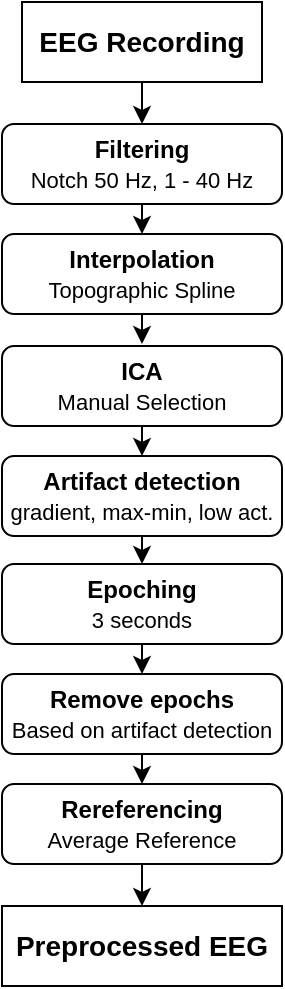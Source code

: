 <mxfile version="21.3.2" type="device">
  <diagram name="Page-1" id="tdHfhGkceOlnEOxhdrvR">
    <mxGraphModel dx="1290" dy="549" grid="1" gridSize="10" guides="1" tooltips="1" connect="1" arrows="1" fold="1" page="1" pageScale="1" pageWidth="827" pageHeight="1169" math="0" shadow="0">
      <root>
        <mxCell id="0" />
        <mxCell id="1" parent="0" />
        <mxCell id="18uUIX6qp5ZnSjJOQlHz-3" style="edgeStyle=orthogonalEdgeStyle;rounded=0;orthogonalLoop=1;jettySize=auto;html=1;exitX=0.5;exitY=1;exitDx=0;exitDy=0;entryX=0.5;entryY=0;entryDx=0;entryDy=0;" parent="1" source="n_QromgMuCSa9XtbqKkX-1" target="n_QromgMuCSa9XtbqKkX-2" edge="1">
          <mxGeometry relative="1" as="geometry" />
        </mxCell>
        <mxCell id="n_QromgMuCSa9XtbqKkX-1" value="&lt;font style=&quot;font-size: 14px;&quot;&gt;&lt;b&gt;EEG Recording&lt;/b&gt;&lt;/font&gt;" style="rounded=0;whiteSpace=wrap;html=1;shadow=0;" parent="1" vertex="1">
          <mxGeometry x="60" y="69" width="120" height="40" as="geometry" />
        </mxCell>
        <mxCell id="18uUIX6qp5ZnSjJOQlHz-4" style="edgeStyle=orthogonalEdgeStyle;rounded=0;orthogonalLoop=1;jettySize=auto;html=1;exitX=0.5;exitY=1;exitDx=0;exitDy=0;entryX=0.5;entryY=0;entryDx=0;entryDy=0;" parent="1" source="n_QromgMuCSa9XtbqKkX-2" target="n_QromgMuCSa9XtbqKkX-3" edge="1">
          <mxGeometry relative="1" as="geometry" />
        </mxCell>
        <mxCell id="n_QromgMuCSa9XtbqKkX-2" value="&lt;b&gt;Filtering&lt;/b&gt;&lt;font style=&quot;font-size: 6px;&quot;&gt;&lt;br&gt;&lt;/font&gt;&lt;font style=&quot;font-size: 11px;&quot;&gt;Notch 50 Hz, 1 - 40 Hz&lt;/font&gt;" style="rounded=1;whiteSpace=wrap;html=1;" parent="1" vertex="1">
          <mxGeometry x="50" y="130" width="140" height="40" as="geometry" />
        </mxCell>
        <mxCell id="u-dPwYeuE6uW2vute9ss-4" style="edgeStyle=orthogonalEdgeStyle;rounded=0;orthogonalLoop=1;jettySize=auto;html=1;exitX=0.5;exitY=1;exitDx=0;exitDy=0;" edge="1" parent="1" source="n_QromgMuCSa9XtbqKkX-3">
          <mxGeometry relative="1" as="geometry">
            <mxPoint x="120" y="240" as="targetPoint" />
          </mxGeometry>
        </mxCell>
        <mxCell id="n_QromgMuCSa9XtbqKkX-3" value="&lt;b&gt;Interpolation&lt;/b&gt;&lt;font style=&quot;font-size: 6px;&quot;&gt;&lt;br&gt;&lt;/font&gt;&lt;font style=&quot;font-size: 11px;&quot;&gt;Topographic Spline&lt;/font&gt;" style="rounded=1;whiteSpace=wrap;html=1;" parent="1" vertex="1">
          <mxGeometry x="50" y="185" width="140" height="40" as="geometry" />
        </mxCell>
        <mxCell id="18uUIX6qp5ZnSjJOQlHz-7" style="edgeStyle=orthogonalEdgeStyle;rounded=0;orthogonalLoop=1;jettySize=auto;html=1;exitX=0.5;exitY=1;exitDx=0;exitDy=0;entryX=0.5;entryY=0;entryDx=0;entryDy=0;" parent="1" source="n_QromgMuCSa9XtbqKkX-4" target="n_QromgMuCSa9XtbqKkX-5" edge="1">
          <mxGeometry relative="1" as="geometry" />
        </mxCell>
        <mxCell id="n_QromgMuCSa9XtbqKkX-4" value="&lt;b&gt;ICA&lt;/b&gt;&lt;font style=&quot;font-size: 6px;&quot;&gt;&lt;br&gt;&lt;/font&gt;&lt;font style=&quot;font-size: 11px;&quot;&gt;Manual Selection&lt;/font&gt;" style="rounded=1;whiteSpace=wrap;html=1;" parent="1" vertex="1">
          <mxGeometry x="50" y="241" width="140" height="40" as="geometry" />
        </mxCell>
        <mxCell id="18uUIX6qp5ZnSjJOQlHz-8" style="edgeStyle=orthogonalEdgeStyle;rounded=0;orthogonalLoop=1;jettySize=auto;html=1;exitX=0.5;exitY=1;exitDx=0;exitDy=0;entryX=0.5;entryY=0;entryDx=0;entryDy=0;" parent="1" source="n_QromgMuCSa9XtbqKkX-5" target="n_QromgMuCSa9XtbqKkX-6" edge="1">
          <mxGeometry relative="1" as="geometry" />
        </mxCell>
        <mxCell id="n_QromgMuCSa9XtbqKkX-5" value="&lt;b&gt;Artifact detection&lt;/b&gt;&lt;font style=&quot;font-size: 6px;&quot;&gt;&lt;br&gt;&lt;/font&gt;&lt;font style=&quot;font-size: 11px;&quot;&gt;gradient, max-min, low act.&lt;/font&gt;" style="rounded=1;whiteSpace=wrap;html=1;" parent="1" vertex="1">
          <mxGeometry x="50" y="296" width="140" height="40" as="geometry" />
        </mxCell>
        <mxCell id="18uUIX6qp5ZnSjJOQlHz-9" style="edgeStyle=orthogonalEdgeStyle;rounded=0;orthogonalLoop=1;jettySize=auto;html=1;exitX=0.5;exitY=1;exitDx=0;exitDy=0;entryX=0.5;entryY=0;entryDx=0;entryDy=0;" parent="1" source="n_QromgMuCSa9XtbqKkX-6" target="n_QromgMuCSa9XtbqKkX-7" edge="1">
          <mxGeometry relative="1" as="geometry" />
        </mxCell>
        <mxCell id="n_QromgMuCSa9XtbqKkX-6" value="&lt;b&gt;Epoching&lt;/b&gt;&lt;font style=&quot;font-size: 6px;&quot;&gt;&lt;br&gt;&lt;/font&gt;&lt;font style=&quot;font-size: 11px;&quot;&gt;3 seconds&lt;/font&gt;" style="rounded=1;whiteSpace=wrap;html=1;" parent="1" vertex="1">
          <mxGeometry x="50" y="350" width="140" height="40" as="geometry" />
        </mxCell>
        <mxCell id="18uUIX6qp5ZnSjJOQlHz-10" style="edgeStyle=orthogonalEdgeStyle;rounded=0;orthogonalLoop=1;jettySize=auto;html=1;exitX=0.5;exitY=1;exitDx=0;exitDy=0;entryX=0.5;entryY=0;entryDx=0;entryDy=0;" parent="1" source="n_QromgMuCSa9XtbqKkX-7" target="n_QromgMuCSa9XtbqKkX-8" edge="1">
          <mxGeometry relative="1" as="geometry" />
        </mxCell>
        <mxCell id="n_QromgMuCSa9XtbqKkX-7" value="&lt;b&gt;Remove epochs&lt;/b&gt;&lt;font style=&quot;font-size: 6px;&quot;&gt;&lt;br&gt;&lt;/font&gt;&lt;font style=&quot;font-size: 11px;&quot;&gt;Based on artifact detection&lt;/font&gt;" style="rounded=1;whiteSpace=wrap;html=1;" parent="1" vertex="1">
          <mxGeometry x="50" y="405" width="140" height="40" as="geometry" />
        </mxCell>
        <mxCell id="u-dPwYeuE6uW2vute9ss-3" style="edgeStyle=orthogonalEdgeStyle;rounded=0;orthogonalLoop=1;jettySize=auto;html=1;exitX=0.5;exitY=1;exitDx=0;exitDy=0;entryX=0.5;entryY=0;entryDx=0;entryDy=0;" edge="1" parent="1" source="n_QromgMuCSa9XtbqKkX-8" target="18uUIX6qp5ZnSjJOQlHz-13">
          <mxGeometry relative="1" as="geometry" />
        </mxCell>
        <mxCell id="n_QromgMuCSa9XtbqKkX-8" value="&lt;b&gt;Rereferencing&lt;/b&gt;&lt;font style=&quot;font-size: 6px;&quot;&gt;&lt;br&gt;&lt;/font&gt;&lt;font style=&quot;font-size: 11px;&quot;&gt;Average Reference&lt;/font&gt;" style="rounded=1;whiteSpace=wrap;html=1;" parent="1" vertex="1">
          <mxGeometry x="50" y="460" width="140" height="40" as="geometry" />
        </mxCell>
        <mxCell id="18uUIX6qp5ZnSjJOQlHz-13" value="&lt;font style=&quot;font-size: 14px;&quot;&gt;&lt;b&gt;Preprocessed EEG&lt;/b&gt;&lt;/font&gt;" style="rounded=0;whiteSpace=wrap;html=1;" parent="1" vertex="1">
          <mxGeometry x="50" y="521" width="140" height="40" as="geometry" />
        </mxCell>
      </root>
    </mxGraphModel>
  </diagram>
</mxfile>
